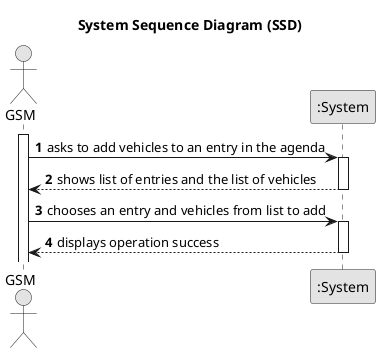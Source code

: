 @startuml
skinparam monochrome true
skinparam packageStyle rectangle
skinparam shadowing false

title System Sequence Diagram (SSD)

autonumber

actor "GSM" as Employee
participant ":System" as System

activate Employee

    Employee -> System : asks to add vehicles to an entry in the agenda
    activate System

        System --> Employee :shows list of entries and the list of vehicles
    deactivate System

     Employee -> System : chooses an entry and vehicles from list to add
        activate System



            System --> Employee : displays operation success
                deactivate System





@enduml